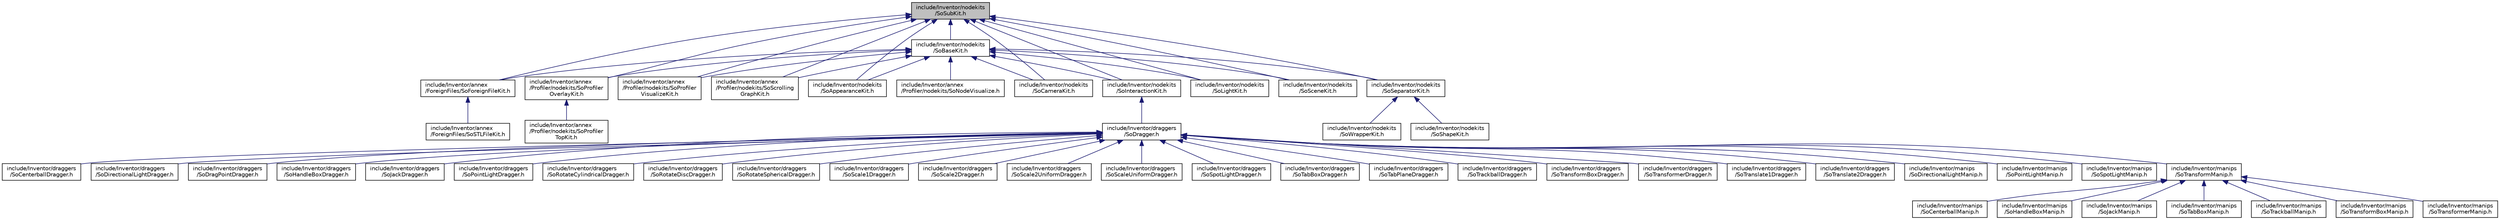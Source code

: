 digraph "include/Inventor/nodekits/SoSubKit.h"
{
 // LATEX_PDF_SIZE
  edge [fontname="Helvetica",fontsize="10",labelfontname="Helvetica",labelfontsize="10"];
  node [fontname="Helvetica",fontsize="10",shape=record];
  Node1 [label="include/Inventor/nodekits\l/SoSubKit.h",height=0.2,width=0.4,color="black", fillcolor="grey75", style="filled", fontcolor="black",tooltip=" "];
  Node1 -> Node2 [dir="back",color="midnightblue",fontsize="10",style="solid",fontname="Helvetica"];
  Node2 [label="include/Inventor/annex\l/ForeignFiles/SoForeignFileKit.h",height=0.2,width=0.4,color="black", fillcolor="white", style="filled",URL="$SoForeignFileKit_8h.html",tooltip=" "];
  Node2 -> Node3 [dir="back",color="midnightblue",fontsize="10",style="solid",fontname="Helvetica"];
  Node3 [label="include/Inventor/annex\l/ForeignFiles/SoSTLFileKit.h",height=0.2,width=0.4,color="black", fillcolor="white", style="filled",URL="$SoSTLFileKit_8h.html",tooltip=" "];
  Node1 -> Node4 [dir="back",color="midnightblue",fontsize="10",style="solid",fontname="Helvetica"];
  Node4 [label="include/Inventor/annex\l/Profiler/nodekits/SoProfiler\lOverlayKit.h",height=0.2,width=0.4,color="black", fillcolor="white", style="filled",URL="$SoProfilerOverlayKit_8h.html",tooltip=" "];
  Node4 -> Node5 [dir="back",color="midnightblue",fontsize="10",style="solid",fontname="Helvetica"];
  Node5 [label="include/Inventor/annex\l/Profiler/nodekits/SoProfiler\lTopKit.h",height=0.2,width=0.4,color="black", fillcolor="white", style="filled",URL="$SoProfilerTopKit_8h.html",tooltip=" "];
  Node1 -> Node6 [dir="back",color="midnightblue",fontsize="10",style="solid",fontname="Helvetica"];
  Node6 [label="include/Inventor/annex\l/Profiler/nodekits/SoProfiler\lVisualizeKit.h",height=0.2,width=0.4,color="black", fillcolor="white", style="filled",URL="$SoProfilerVisualizeKit_8h.html",tooltip=" "];
  Node1 -> Node7 [dir="back",color="midnightblue",fontsize="10",style="solid",fontname="Helvetica"];
  Node7 [label="include/Inventor/annex\l/Profiler/nodekits/SoScrolling\lGraphKit.h",height=0.2,width=0.4,color="black", fillcolor="white", style="filled",URL="$SoScrollingGraphKit_8h.html",tooltip=" "];
  Node1 -> Node8 [dir="back",color="midnightblue",fontsize="10",style="solid",fontname="Helvetica"];
  Node8 [label="include/Inventor/nodekits\l/SoAppearanceKit.h",height=0.2,width=0.4,color="black", fillcolor="white", style="filled",URL="$SoAppearanceKit_8h.html",tooltip=" "];
  Node1 -> Node9 [dir="back",color="midnightblue",fontsize="10",style="solid",fontname="Helvetica"];
  Node9 [label="include/Inventor/nodekits\l/SoBaseKit.h",height=0.2,width=0.4,color="black", fillcolor="white", style="filled",URL="$SoBaseKit_8h.html",tooltip=" "];
  Node9 -> Node2 [dir="back",color="midnightblue",fontsize="10",style="solid",fontname="Helvetica"];
  Node9 -> Node10 [dir="back",color="midnightblue",fontsize="10",style="solid",fontname="Helvetica"];
  Node10 [label="include/Inventor/annex\l/Profiler/nodekits/SoNodeVisualize.h",height=0.2,width=0.4,color="black", fillcolor="white", style="filled",URL="$SoNodeVisualize_8h.html",tooltip=" "];
  Node9 -> Node4 [dir="back",color="midnightblue",fontsize="10",style="solid",fontname="Helvetica"];
  Node9 -> Node6 [dir="back",color="midnightblue",fontsize="10",style="solid",fontname="Helvetica"];
  Node9 -> Node7 [dir="back",color="midnightblue",fontsize="10",style="solid",fontname="Helvetica"];
  Node9 -> Node8 [dir="back",color="midnightblue",fontsize="10",style="solid",fontname="Helvetica"];
  Node9 -> Node11 [dir="back",color="midnightblue",fontsize="10",style="solid",fontname="Helvetica"];
  Node11 [label="include/Inventor/nodekits\l/SoCameraKit.h",height=0.2,width=0.4,color="black", fillcolor="white", style="filled",URL="$SoCameraKit_8h.html",tooltip=" "];
  Node9 -> Node12 [dir="back",color="midnightblue",fontsize="10",style="solid",fontname="Helvetica"];
  Node12 [label="include/Inventor/nodekits\l/SoInteractionKit.h",height=0.2,width=0.4,color="black", fillcolor="white", style="filled",URL="$SoInteractionKit_8h.html",tooltip=" "];
  Node12 -> Node13 [dir="back",color="midnightblue",fontsize="10",style="solid",fontname="Helvetica"];
  Node13 [label="include/Inventor/draggers\l/SoDragger.h",height=0.2,width=0.4,color="black", fillcolor="white", style="filled",URL="$SoDragger_8h.html",tooltip=" "];
  Node13 -> Node14 [dir="back",color="midnightblue",fontsize="10",style="solid",fontname="Helvetica"];
  Node14 [label="include/Inventor/draggers\l/SoCenterballDragger.h",height=0.2,width=0.4,color="black", fillcolor="white", style="filled",URL="$SoCenterballDragger_8h.html",tooltip=" "];
  Node13 -> Node15 [dir="back",color="midnightblue",fontsize="10",style="solid",fontname="Helvetica"];
  Node15 [label="include/Inventor/draggers\l/SoDirectionalLightDragger.h",height=0.2,width=0.4,color="black", fillcolor="white", style="filled",URL="$SoDirectionalLightDragger_8h.html",tooltip=" "];
  Node13 -> Node16 [dir="back",color="midnightblue",fontsize="10",style="solid",fontname="Helvetica"];
  Node16 [label="include/Inventor/draggers\l/SoDragPointDragger.h",height=0.2,width=0.4,color="black", fillcolor="white", style="filled",URL="$SoDragPointDragger_8h.html",tooltip=" "];
  Node13 -> Node17 [dir="back",color="midnightblue",fontsize="10",style="solid",fontname="Helvetica"];
  Node17 [label="include/Inventor/draggers\l/SoHandleBoxDragger.h",height=0.2,width=0.4,color="black", fillcolor="white", style="filled",URL="$SoHandleBoxDragger_8h.html",tooltip=" "];
  Node13 -> Node18 [dir="back",color="midnightblue",fontsize="10",style="solid",fontname="Helvetica"];
  Node18 [label="include/Inventor/draggers\l/SoJackDragger.h",height=0.2,width=0.4,color="black", fillcolor="white", style="filled",URL="$SoJackDragger_8h.html",tooltip=" "];
  Node13 -> Node19 [dir="back",color="midnightblue",fontsize="10",style="solid",fontname="Helvetica"];
  Node19 [label="include/Inventor/draggers\l/SoPointLightDragger.h",height=0.2,width=0.4,color="black", fillcolor="white", style="filled",URL="$SoPointLightDragger_8h.html",tooltip=" "];
  Node13 -> Node20 [dir="back",color="midnightblue",fontsize="10",style="solid",fontname="Helvetica"];
  Node20 [label="include/Inventor/draggers\l/SoRotateCylindricalDragger.h",height=0.2,width=0.4,color="black", fillcolor="white", style="filled",URL="$SoRotateCylindricalDragger_8h.html",tooltip=" "];
  Node13 -> Node21 [dir="back",color="midnightblue",fontsize="10",style="solid",fontname="Helvetica"];
  Node21 [label="include/Inventor/draggers\l/SoRotateDiscDragger.h",height=0.2,width=0.4,color="black", fillcolor="white", style="filled",URL="$SoRotateDiscDragger_8h.html",tooltip=" "];
  Node13 -> Node22 [dir="back",color="midnightblue",fontsize="10",style="solid",fontname="Helvetica"];
  Node22 [label="include/Inventor/draggers\l/SoRotateSphericalDragger.h",height=0.2,width=0.4,color="black", fillcolor="white", style="filled",URL="$SoRotateSphericalDragger_8h.html",tooltip=" "];
  Node13 -> Node23 [dir="back",color="midnightblue",fontsize="10",style="solid",fontname="Helvetica"];
  Node23 [label="include/Inventor/draggers\l/SoScale1Dragger.h",height=0.2,width=0.4,color="black", fillcolor="white", style="filled",URL="$SoScale1Dragger_8h.html",tooltip=" "];
  Node13 -> Node24 [dir="back",color="midnightblue",fontsize="10",style="solid",fontname="Helvetica"];
  Node24 [label="include/Inventor/draggers\l/SoScale2Dragger.h",height=0.2,width=0.4,color="black", fillcolor="white", style="filled",URL="$SoScale2Dragger_8h.html",tooltip=" "];
  Node13 -> Node25 [dir="back",color="midnightblue",fontsize="10",style="solid",fontname="Helvetica"];
  Node25 [label="include/Inventor/draggers\l/SoScale2UniformDragger.h",height=0.2,width=0.4,color="black", fillcolor="white", style="filled",URL="$SoScale2UniformDragger_8h.html",tooltip=" "];
  Node13 -> Node26 [dir="back",color="midnightblue",fontsize="10",style="solid",fontname="Helvetica"];
  Node26 [label="include/Inventor/draggers\l/SoScaleUniformDragger.h",height=0.2,width=0.4,color="black", fillcolor="white", style="filled",URL="$SoScaleUniformDragger_8h.html",tooltip=" "];
  Node13 -> Node27 [dir="back",color="midnightblue",fontsize="10",style="solid",fontname="Helvetica"];
  Node27 [label="include/Inventor/draggers\l/SoSpotLightDragger.h",height=0.2,width=0.4,color="black", fillcolor="white", style="filled",URL="$SoSpotLightDragger_8h.html",tooltip=" "];
  Node13 -> Node28 [dir="back",color="midnightblue",fontsize="10",style="solid",fontname="Helvetica"];
  Node28 [label="include/Inventor/draggers\l/SoTabBoxDragger.h",height=0.2,width=0.4,color="black", fillcolor="white", style="filled",URL="$SoTabBoxDragger_8h.html",tooltip=" "];
  Node13 -> Node29 [dir="back",color="midnightblue",fontsize="10",style="solid",fontname="Helvetica"];
  Node29 [label="include/Inventor/draggers\l/SoTabPlaneDragger.h",height=0.2,width=0.4,color="black", fillcolor="white", style="filled",URL="$SoTabPlaneDragger_8h.html",tooltip=" "];
  Node13 -> Node30 [dir="back",color="midnightblue",fontsize="10",style="solid",fontname="Helvetica"];
  Node30 [label="include/Inventor/draggers\l/SoTrackballDragger.h",height=0.2,width=0.4,color="black", fillcolor="white", style="filled",URL="$SoTrackballDragger_8h.html",tooltip=" "];
  Node13 -> Node31 [dir="back",color="midnightblue",fontsize="10",style="solid",fontname="Helvetica"];
  Node31 [label="include/Inventor/draggers\l/SoTransformBoxDragger.h",height=0.2,width=0.4,color="black", fillcolor="white", style="filled",URL="$SoTransformBoxDragger_8h.html",tooltip=" "];
  Node13 -> Node32 [dir="back",color="midnightblue",fontsize="10",style="solid",fontname="Helvetica"];
  Node32 [label="include/Inventor/draggers\l/SoTransformerDragger.h",height=0.2,width=0.4,color="black", fillcolor="white", style="filled",URL="$SoTransformerDragger_8h.html",tooltip=" "];
  Node13 -> Node33 [dir="back",color="midnightblue",fontsize="10",style="solid",fontname="Helvetica"];
  Node33 [label="include/Inventor/draggers\l/SoTranslate1Dragger.h",height=0.2,width=0.4,color="black", fillcolor="white", style="filled",URL="$SoTranslate1Dragger_8h.html",tooltip=" "];
  Node13 -> Node34 [dir="back",color="midnightblue",fontsize="10",style="solid",fontname="Helvetica"];
  Node34 [label="include/Inventor/draggers\l/SoTranslate2Dragger.h",height=0.2,width=0.4,color="black", fillcolor="white", style="filled",URL="$SoTranslate2Dragger_8h.html",tooltip=" "];
  Node13 -> Node35 [dir="back",color="midnightblue",fontsize="10",style="solid",fontname="Helvetica"];
  Node35 [label="include/Inventor/manips\l/SoDirectionalLightManip.h",height=0.2,width=0.4,color="black", fillcolor="white", style="filled",URL="$SoDirectionalLightManip_8h.html",tooltip=" "];
  Node13 -> Node36 [dir="back",color="midnightblue",fontsize="10",style="solid",fontname="Helvetica"];
  Node36 [label="include/Inventor/manips\l/SoPointLightManip.h",height=0.2,width=0.4,color="black", fillcolor="white", style="filled",URL="$SoPointLightManip_8h.html",tooltip=" "];
  Node13 -> Node37 [dir="back",color="midnightblue",fontsize="10",style="solid",fontname="Helvetica"];
  Node37 [label="include/Inventor/manips\l/SoSpotLightManip.h",height=0.2,width=0.4,color="black", fillcolor="white", style="filled",URL="$SoSpotLightManip_8h.html",tooltip=" "];
  Node13 -> Node38 [dir="back",color="midnightblue",fontsize="10",style="solid",fontname="Helvetica"];
  Node38 [label="include/Inventor/manips\l/SoTransformManip.h",height=0.2,width=0.4,color="black", fillcolor="white", style="filled",URL="$SoTransformManip_8h.html",tooltip=" "];
  Node38 -> Node39 [dir="back",color="midnightblue",fontsize="10",style="solid",fontname="Helvetica"];
  Node39 [label="include/Inventor/manips\l/SoCenterballManip.h",height=0.2,width=0.4,color="black", fillcolor="white", style="filled",URL="$SoCenterballManip_8h.html",tooltip=" "];
  Node38 -> Node40 [dir="back",color="midnightblue",fontsize="10",style="solid",fontname="Helvetica"];
  Node40 [label="include/Inventor/manips\l/SoHandleBoxManip.h",height=0.2,width=0.4,color="black", fillcolor="white", style="filled",URL="$SoHandleBoxManip_8h.html",tooltip=" "];
  Node38 -> Node41 [dir="back",color="midnightblue",fontsize="10",style="solid",fontname="Helvetica"];
  Node41 [label="include/Inventor/manips\l/SoJackManip.h",height=0.2,width=0.4,color="black", fillcolor="white", style="filled",URL="$SoJackManip_8h.html",tooltip=" "];
  Node38 -> Node42 [dir="back",color="midnightblue",fontsize="10",style="solid",fontname="Helvetica"];
  Node42 [label="include/Inventor/manips\l/SoTabBoxManip.h",height=0.2,width=0.4,color="black", fillcolor="white", style="filled",URL="$SoTabBoxManip_8h.html",tooltip=" "];
  Node38 -> Node43 [dir="back",color="midnightblue",fontsize="10",style="solid",fontname="Helvetica"];
  Node43 [label="include/Inventor/manips\l/SoTrackballManip.h",height=0.2,width=0.4,color="black", fillcolor="white", style="filled",URL="$SoTrackballManip_8h.html",tooltip=" "];
  Node38 -> Node44 [dir="back",color="midnightblue",fontsize="10",style="solid",fontname="Helvetica"];
  Node44 [label="include/Inventor/manips\l/SoTransformBoxManip.h",height=0.2,width=0.4,color="black", fillcolor="white", style="filled",URL="$SoTransformBoxManip_8h.html",tooltip=" "];
  Node38 -> Node45 [dir="back",color="midnightblue",fontsize="10",style="solid",fontname="Helvetica"];
  Node45 [label="include/Inventor/manips\l/SoTransformerManip.h",height=0.2,width=0.4,color="black", fillcolor="white", style="filled",URL="$SoTransformerManip_8h.html",tooltip=" "];
  Node9 -> Node46 [dir="back",color="midnightblue",fontsize="10",style="solid",fontname="Helvetica"];
  Node46 [label="include/Inventor/nodekits\l/SoLightKit.h",height=0.2,width=0.4,color="black", fillcolor="white", style="filled",URL="$SoLightKit_8h.html",tooltip=" "];
  Node9 -> Node47 [dir="back",color="midnightblue",fontsize="10",style="solid",fontname="Helvetica"];
  Node47 [label="include/Inventor/nodekits\l/SoSceneKit.h",height=0.2,width=0.4,color="black", fillcolor="white", style="filled",URL="$SoSceneKit_8h.html",tooltip=" "];
  Node9 -> Node48 [dir="back",color="midnightblue",fontsize="10",style="solid",fontname="Helvetica"];
  Node48 [label="include/Inventor/nodekits\l/SoSeparatorKit.h",height=0.2,width=0.4,color="black", fillcolor="white", style="filled",URL="$SoSeparatorKit_8h.html",tooltip=" "];
  Node48 -> Node49 [dir="back",color="midnightblue",fontsize="10",style="solid",fontname="Helvetica"];
  Node49 [label="include/Inventor/nodekits\l/SoShapeKit.h",height=0.2,width=0.4,color="black", fillcolor="white", style="filled",URL="$SoShapeKit_8h.html",tooltip=" "];
  Node48 -> Node50 [dir="back",color="midnightblue",fontsize="10",style="solid",fontname="Helvetica"];
  Node50 [label="include/Inventor/nodekits\l/SoWrapperKit.h",height=0.2,width=0.4,color="black", fillcolor="white", style="filled",URL="$SoWrapperKit_8h.html",tooltip=" "];
  Node1 -> Node11 [dir="back",color="midnightblue",fontsize="10",style="solid",fontname="Helvetica"];
  Node1 -> Node12 [dir="back",color="midnightblue",fontsize="10",style="solid",fontname="Helvetica"];
  Node1 -> Node46 [dir="back",color="midnightblue",fontsize="10",style="solid",fontname="Helvetica"];
  Node1 -> Node47 [dir="back",color="midnightblue",fontsize="10",style="solid",fontname="Helvetica"];
  Node1 -> Node48 [dir="back",color="midnightblue",fontsize="10",style="solid",fontname="Helvetica"];
}
